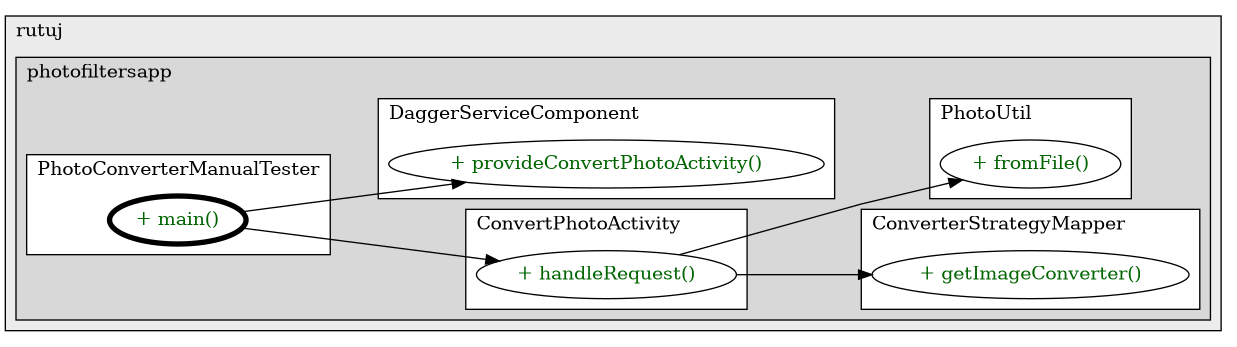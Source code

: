 @startuml

/' diagram meta data start
config=CallConfiguration;
{
  "rootMethod": "com.rutuj.photofiltersapp.PhotoConverterManualTester#main(String[])",
  "projectClassification": {
    "searchMode": "OpenProject", // OpenProject, AllProjects
    "includedProjects": "",
    "pathEndKeywords": "*.impl",
    "isClientPath": "",
    "isClientName": "",
    "isTestPath": "",
    "isTestName": "",
    "isMappingPath": "",
    "isMappingName": "",
    "isDataAccessPath": "",
    "isDataAccessName": "",
    "isDataStructurePath": "",
    "isDataStructureName": "",
    "isInterfaceStructuresPath": "",
    "isInterfaceStructuresName": "",
    "isEntryPointPath": "",
    "isEntryPointName": "",
    "treatFinalFieldsAsMandatory": false
  },
  "graphRestriction": {
    "classPackageExcludeFilter": "",
    "classPackageIncludeFilter": "",
    "classNameExcludeFilter": "",
    "classNameIncludeFilter": "",
    "methodNameExcludeFilter": "",
    "methodNameIncludeFilter": "",
    "removeByInheritance": "", // inheritance/annotation based filtering is done in a second step
    "removeByAnnotation": "",
    "removeByClassPackage": "", // cleanup the graph after inheritance/annotation based filtering is done
    "removeByClassName": "",
    "cutMappings": false,
    "cutEnum": true,
    "cutTests": true,
    "cutClient": true,
    "cutDataAccess": true,
    "cutInterfaceStructures": true,
    "cutDataStructures": true,
    "cutGetterAndSetter": true,
    "cutConstructors": true
  },
  "graphTraversal": {
    "forwardDepth": 3,
    "backwardDepth": 3,
    "classPackageExcludeFilter": "",
    "classPackageIncludeFilter": "",
    "classNameExcludeFilter": "",
    "classNameIncludeFilter": "",
    "methodNameExcludeFilter": "",
    "methodNameIncludeFilter": "",
    "hideMappings": false,
    "hideDataStructures": false,
    "hidePrivateMethods": true,
    "hideInterfaceCalls": true, // indirection: implementation -> interface (is hidden) -> implementation
    "onlyShowApplicationEntryPoints": false, // root node is included
    "useMethodCallsForStructureDiagram": "ForwardOnly" // ForwardOnly, BothDirections, No
  },
  "details": {
    "aggregation": "GroupByClass", // ByClass, GroupByClass, None
    "showMethodParametersTypes": false,
    "showMethodParametersNames": false,
    "showMethodReturnType": false,
    "showPackageLevels": 2,
    "showCallOrder": false,
    "edgeMode": "MethodsOnly", // TypesOnly, MethodsOnly, TypesAndMethods, MethodsAndDirectTypeUsage
    "showDetailedClassStructure": false
  },
  "rootClass": "com.rutuj.photofiltersapp.PhotoConverterManualTester",
  "extensionCallbackMethod": "" // qualified.class.name#methodName - signature: public static String method(String)
}
diagram meta data end '/



digraph g {
    rankdir="LR"
    splines=polyline
    

'nodes 
subgraph cluster_108882150 { 
   	label=rutuj
	labeljust=l
	fillcolor="#ececec"
	style=filled
   
   subgraph cluster_1685228816 { 
   	label=photofiltersapp
	labeljust=l
	fillcolor="#d8d8d8"
	style=filled
   
   subgraph cluster_1693232222 { 
   	label=ConvertPhotoActivity
	labeljust=l
	fillcolor=white
	style=filled
   
   ConvertPhotoActivity1526362XXXhandleRequest1398741355[
	label="+ handleRequest()"
	style=filled
	fillcolor=white
	tooltip="ConvertPhotoActivity

&#10;  Applies the requested conversions on the file located at the provided filePath. A new image will be generated&#10;  for each conversion.&#10; &#10;  If more than one conversion is requested, multiple threads will be used to execute each conversion.&#10;  @param filePath the location of the file to convert&#10;  @param conversionTypes a list of conversions to apply to the image&#10;  @return a list of file paths containing the converted images&#10; "
	fontcolor=darkgreen
];
} 

subgraph cluster_1756674555 { 
   	label=ConverterStrategyMapper
	labeljust=l
	fillcolor=white
	style=filled
   
   ConverterStrategyMapper507044939XXXgetImageConverter12346992[
	label="+ getImageConverter()"
	style=filled
	fillcolor=white
	tooltip="ConverterStrategyMapper

&#10;  Retrieves the strategy associated with the provided ConversionType.&#10;  @param conversionType the type of strategy requested&#10;  @return the associated strategy&#10; "
	fontcolor=darkgreen
];
} 

subgraph cluster_1911043414 { 
   	label=DaggerServiceComponent
	labeljust=l
	fillcolor=white
	style=filled
   
   DaggerServiceComponent608074794XXXprovideConvertPhotoActivity0[
	label="+ provideConvertPhotoActivity()"
	style=filled
	fillcolor=white
	tooltip="DaggerServiceComponent

null"
	fontcolor=darkgreen
];
} 

subgraph cluster_206533971 { 
   	label=PhotoUtil
	labeljust=l
	fillcolor=white
	style=filled
   
   PhotoUtil1152408371XXXfromFile1808118735[
	label="+ fromFile()"
	style=filled
	fillcolor=white
	tooltip="PhotoUtil

&#10;  Reads an image file into memory and returns it in a Photo representation.&#10;  @param filePath the location of the file to be opened&#10;  @return a Photo representation of an image file&#10;  @throws PhotoConversionClientException if the provided file cannot be opened&#10; "
	fontcolor=darkgreen
];
} 

subgraph cluster_885234306 { 
   	label=PhotoConverterManualTester
	labeljust=l
	fillcolor=white
	style=filled
   
   PhotoConverterManualTester1039272381XXXmain1859653459[
	label="+ main()"
	style=filled
	fillcolor=white
	tooltip="PhotoConverterManualTester

&#10;  If you're having issues running the main method, check the \"Before starting\" steps in the README.&#10; "
	penwidth=4
	fontcolor=darkgreen
];
} 
} 
} 

'edges    
ConvertPhotoActivity1526362XXXhandleRequest1398741355 -> ConverterStrategyMapper507044939XXXgetImageConverter12346992;
ConvertPhotoActivity1526362XXXhandleRequest1398741355 -> PhotoUtil1152408371XXXfromFile1808118735;
PhotoConverterManualTester1039272381XXXmain1859653459 -> ConvertPhotoActivity1526362XXXhandleRequest1398741355;
PhotoConverterManualTester1039272381XXXmain1859653459 -> DaggerServiceComponent608074794XXXprovideConvertPhotoActivity0;
    
}
@enduml
